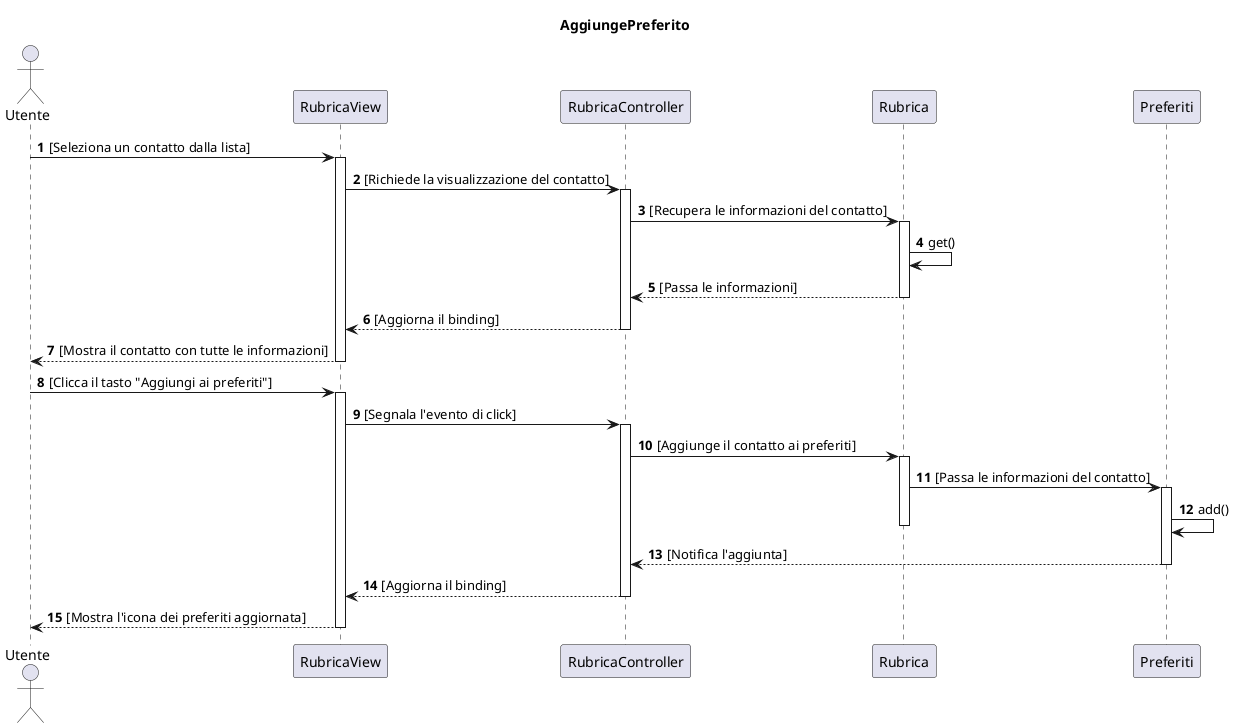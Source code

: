 @startuml
title AggiungePreferito
autonumber
actor Utente
participant RubricaView
participant RubricaController
participant Rubrica
participant Preferiti

Utente->RubricaView : [Seleziona un contatto dalla lista]
activate RubricaView
RubricaView->RubricaController : [Richiede la visualizzazione del contatto]
activate RubricaController
RubricaController->Rubrica : [Recupera le informazioni del contatto]
activate Rubrica
Rubrica->Rubrica: get()
Rubrica-->RubricaController : [Passa le informazioni]
deactivate Rubrica
RubricaController-->RubricaView : [Aggiorna il binding]
deactivate RubricaController
RubricaView-->Utente : [Mostra il contatto con tutte le informazioni]
deactivate RubricaView
Utente->RubricaView : [Clicca il tasto "Aggiungi ai preferiti"]
activate RubricaView
RubricaView->RubricaController : [Segnala l'evento di click]
activate RubricaController
RubricaController->Rubrica : [Aggiunge il contatto ai preferiti]
activate Rubrica
Rubrica->Preferiti : [Passa le informazioni del contatto]
activate Preferiti
Preferiti->Preferiti : add()
deactivate Rubrica
Preferiti-->RubricaController : [Notifica l'aggiunta]
deactivate Preferiti
RubricaController-->RubricaView : [Aggiorna il binding]
deactivate RubricaController
RubricaView-->Utente : [Mostra l'icona dei preferiti aggiornata]
deactivate RubricaView
@enduml